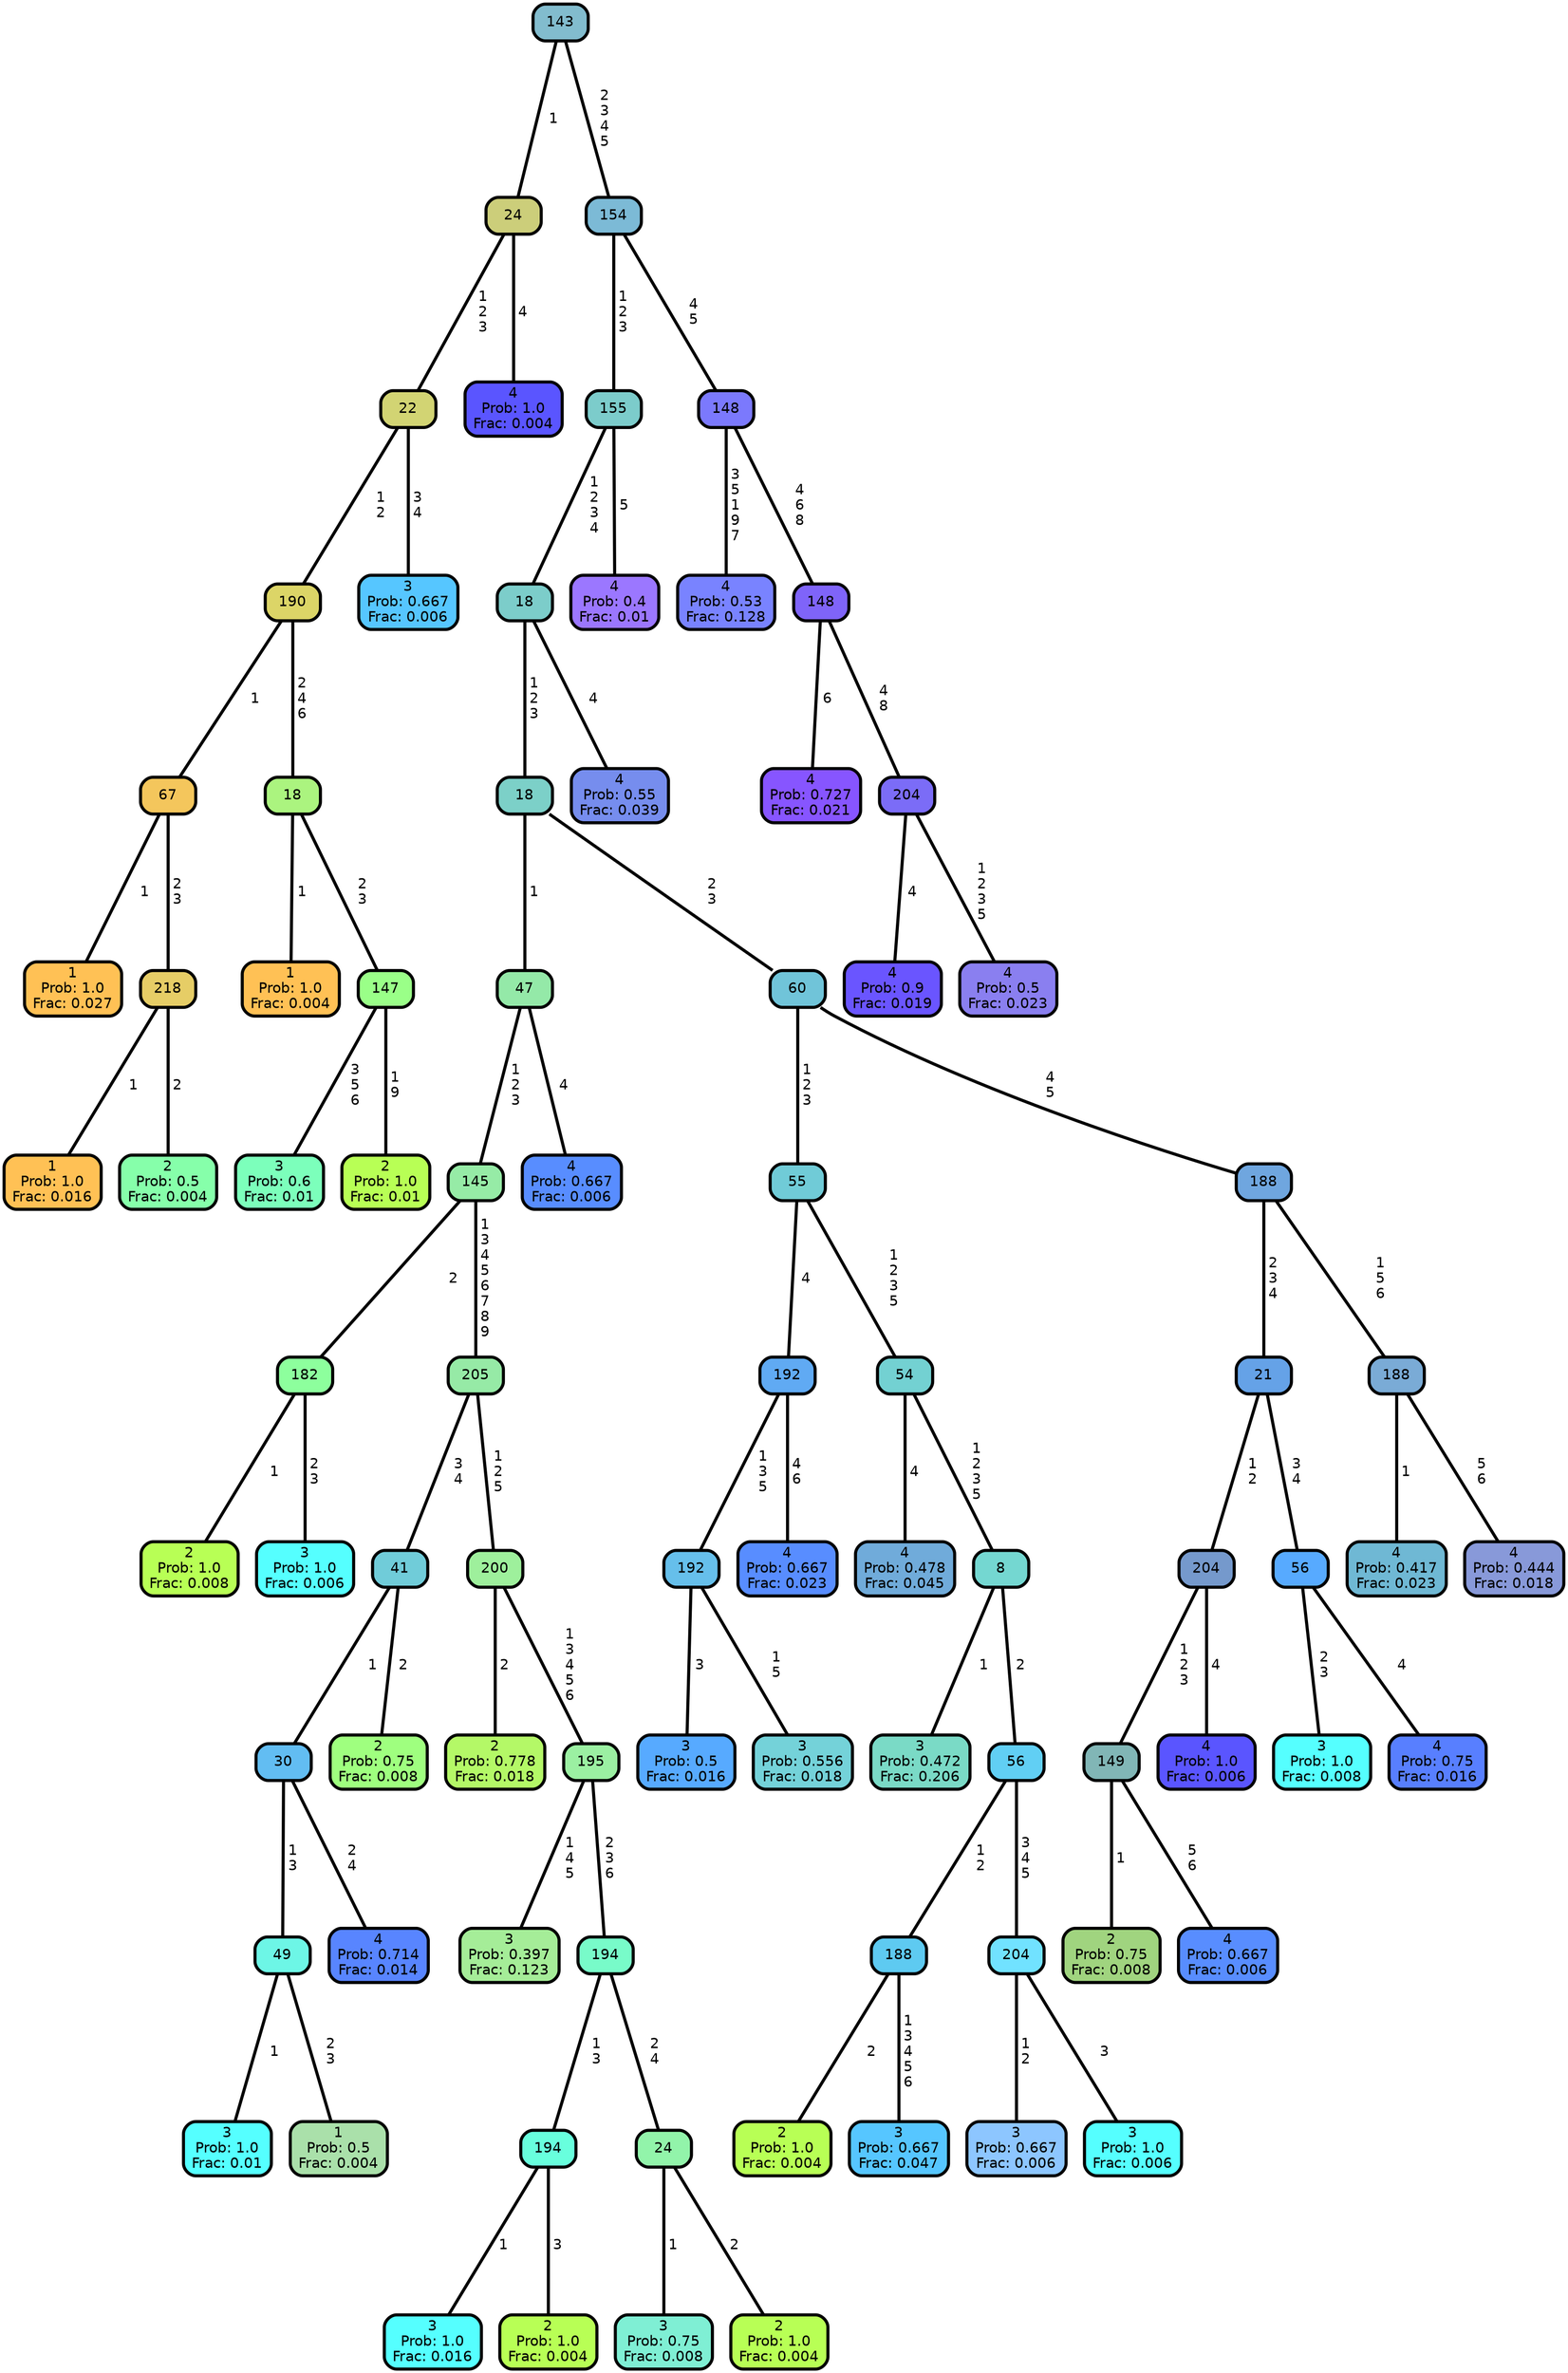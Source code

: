 graph Tree {
node [shape=box, style="filled, rounded",color="black",penwidth="3",fontcolor="black",                 fontname=helvetica] ;
graph [ranksep="0 equally", splines=straight,                 bgcolor=transparent, dpi=200] ;
edge [fontname=helvetica, color=black] ;
0 [label="1
Prob: 1.0
Frac: 0.027", fillcolor="#ffc155"] ;
1 [label="67", fillcolor="#f4c65c"] ;
2 [label="1
Prob: 1.0
Frac: 0.016", fillcolor="#ffc155"] ;
3 [label="218", fillcolor="#e6cd66"] ;
4 [label="2
Prob: 0.5
Frac: 0.004", fillcolor="#86ffaa"] ;
5 [label="190", fillcolor="#dcd567"] ;
6 [label="1
Prob: 1.0
Frac: 0.004", fillcolor="#ffc155"] ;
7 [label="18", fillcolor="#abf47f"] ;
8 [label="3
Prob: 0.6
Frac: 0.01", fillcolor="#7cffbb"] ;
9 [label="147", fillcolor="#9aff88"] ;
10 [label="2
Prob: 1.0
Frac: 0.01", fillcolor="#b8ff55"] ;
11 [label="22", fillcolor="#d2d473"] ;
12 [label="3
Prob: 0.667
Frac: 0.006", fillcolor="#56c6ff"] ;
13 [label="24", fillcolor="#ccce7a"] ;
14 [label="4
Prob: 1.0
Frac: 0.004", fillcolor="#5a55ff"] ;
15 [label="143", fillcolor="#82bcce"] ;
16 [label="2
Prob: 1.0
Frac: 0.008", fillcolor="#b8ff55"] ;
17 [label="182", fillcolor="#8dff9d"] ;
18 [label="3
Prob: 1.0
Frac: 0.006", fillcolor="#55ffff"] ;
19 [label="145", fillcolor="#96eba6"] ;
20 [label="3
Prob: 1.0
Frac: 0.01", fillcolor="#55ffff"] ;
21 [label="49", fillcolor="#6df6e6"] ;
22 [label="1
Prob: 0.5
Frac: 0.004", fillcolor="#aae0aa"] ;
23 [label="30", fillcolor="#62bdf2"] ;
24 [label="4
Prob: 0.714
Frac: 0.014", fillcolor="#5885ff"] ;
25 [label="41", fillcolor="#70ccd9"] ;
26 [label="2
Prob: 0.75
Frac: 0.008", fillcolor="#9fff7f"] ;
27 [label="205", fillcolor="#96eaa6"] ;
28 [label="2
Prob: 0.778
Frac: 0.018", fillcolor="#b4f867"] ;
29 [label="200", fillcolor="#9ef09c"] ;
30 [label="3
Prob: 0.397
Frac: 0.123", fillcolor="#a5ed98"] ;
31 [label="195", fillcolor="#9bf0a2"] ;
32 [label="3
Prob: 1.0
Frac: 0.016", fillcolor="#55ffff"] ;
33 [label="194", fillcolor="#68ffdd"] ;
34 [label="2
Prob: 1.0
Frac: 0.004", fillcolor="#b8ff55"] ;
35 [label="194", fillcolor="#78fbc9"] ;
36 [label="3
Prob: 0.75
Frac: 0.008", fillcolor="#7fefd4"] ;
37 [label="24", fillcolor="#92f4aa"] ;
38 [label="2
Prob: 1.0
Frac: 0.004", fillcolor="#b8ff55"] ;
39 [label="47", fillcolor="#94e9a8"] ;
40 [label="4
Prob: 0.667
Frac: 0.006", fillcolor="#588dff"] ;
41 [label="18", fillcolor="#7cd0c8"] ;
42 [label="3
Prob: 0.5
Frac: 0.016", fillcolor="#57aaff"] ;
43 [label="192", fillcolor="#66bfeb"] ;
44 [label="3
Prob: 0.556
Frac: 0.018", fillcolor="#74d2d9"] ;
45 [label="192", fillcolor="#60aaf3"] ;
46 [label="4
Prob: 0.667
Frac: 0.023", fillcolor="#588dff"] ;
47 [label="55", fillcolor="#70cbd7"] ;
48 [label="4
Prob: 0.478
Frac: 0.045", fillcolor="#70abda"] ;
49 [label="54", fillcolor="#73d1d2"] ;
50 [label="3
Prob: 0.472
Frac: 0.206", fillcolor="#7adac6"] ;
51 [label="8", fillcolor="#74d7d1"] ;
52 [label="2
Prob: 1.0
Frac: 0.004", fillcolor="#b8ff55"] ;
53 [label="188", fillcolor="#5ecaf1"] ;
54 [label="3
Prob: 0.667
Frac: 0.047", fillcolor="#56c6ff"] ;
55 [label="56", fillcolor="#61cff4"] ;
56 [label="3
Prob: 0.667
Frac: 0.006", fillcolor="#8dc6ff"] ;
57 [label="204", fillcolor="#71e2ff"] ;
58 [label="3
Prob: 1.0
Frac: 0.006", fillcolor="#55ffff"] ;
59 [label="60", fillcolor="#70c4d9"] ;
60 [label="2
Prob: 0.75
Frac: 0.008", fillcolor="#a0d47f"] ;
61 [label="149", fillcolor="#81b6b6"] ;
62 [label="4
Prob: 0.667
Frac: 0.006", fillcolor="#588dff"] ;
63 [label="204", fillcolor="#7599cc"] ;
64 [label="4
Prob: 1.0
Frac: 0.006", fillcolor="#5a55ff"] ;
65 [label="21", fillcolor="#65a2e7"] ;
66 [label="3
Prob: 1.0
Frac: 0.008", fillcolor="#55ffff"] ;
67 [label="56", fillcolor="#57aaff"] ;
68 [label="4
Prob: 0.75
Frac: 0.016", fillcolor="#587fff"] ;
69 [label="188", fillcolor="#6fa6df"] ;
70 [label="4
Prob: 0.417
Frac: 0.023", fillcolor="#6fb8d4"] ;
71 [label="188", fillcolor="#7aabd6"] ;
72 [label="4
Prob: 0.444
Frac: 0.018", fillcolor="#8899d9"] ;
73 [label="18", fillcolor="#7ccdca"] ;
74 [label="4
Prob: 0.55
Frac: 0.039", fillcolor="#768dee"] ;
75 [label="155", fillcolor="#7ccccb"] ;
76 [label="4
Prob: 0.4
Frac: 0.01", fillcolor="#9b77ff"] ;
77 [label="154", fillcolor="#7cbad6"] ;
78 [label="4
Prob: 0.53
Frac: 0.128", fillcolor="#7983ff"] ;
79 [label="148", fillcolor="#7b79fd"] ;
80 [label="4
Prob: 0.727
Frac: 0.021", fillcolor="#8755ff"] ;
81 [label="148", fillcolor="#7f64f9"] ;
82 [label="4
Prob: 0.9
Frac: 0.019", fillcolor="#6a55ff"] ;
83 [label="204", fillcolor="#7b6cf7"] ;
84 [label="4
Prob: 0.5
Frac: 0.023", fillcolor="#8a7ff0"] ;
1 -- 0 [label=" 1",penwidth=3] ;
1 -- 3 [label=" 2\n 3",penwidth=3] ;
3 -- 2 [label=" 1",penwidth=3] ;
3 -- 4 [label=" 2",penwidth=3] ;
5 -- 1 [label=" 1",penwidth=3] ;
5 -- 7 [label=" 2\n 4\n 6",penwidth=3] ;
7 -- 6 [label=" 1",penwidth=3] ;
7 -- 9 [label=" 2\n 3",penwidth=3] ;
9 -- 8 [label=" 3\n 5\n 6",penwidth=3] ;
9 -- 10 [label=" 1\n 9",penwidth=3] ;
11 -- 5 [label=" 1\n 2",penwidth=3] ;
11 -- 12 [label=" 3\n 4",penwidth=3] ;
13 -- 11 [label=" 1\n 2\n 3",penwidth=3] ;
13 -- 14 [label=" 4",penwidth=3] ;
15 -- 13 [label=" 1",penwidth=3] ;
15 -- 77 [label=" 2\n 3\n 4\n 5",penwidth=3] ;
17 -- 16 [label=" 1",penwidth=3] ;
17 -- 18 [label=" 2\n 3",penwidth=3] ;
19 -- 17 [label=" 2",penwidth=3] ;
19 -- 27 [label=" 1\n 3\n 4\n 5\n 6\n 7\n 8\n 9",penwidth=3] ;
21 -- 20 [label=" 1",penwidth=3] ;
21 -- 22 [label=" 2\n 3",penwidth=3] ;
23 -- 21 [label=" 1\n 3",penwidth=3] ;
23 -- 24 [label=" 2\n 4",penwidth=3] ;
25 -- 23 [label=" 1",penwidth=3] ;
25 -- 26 [label=" 2",penwidth=3] ;
27 -- 25 [label=" 3\n 4",penwidth=3] ;
27 -- 29 [label=" 1\n 2\n 5",penwidth=3] ;
29 -- 28 [label=" 2",penwidth=3] ;
29 -- 31 [label=" 1\n 3\n 4\n 5\n 6",penwidth=3] ;
31 -- 30 [label=" 1\n 4\n 5",penwidth=3] ;
31 -- 35 [label=" 2\n 3\n 6",penwidth=3] ;
33 -- 32 [label=" 1",penwidth=3] ;
33 -- 34 [label=" 3",penwidth=3] ;
35 -- 33 [label=" 1\n 3",penwidth=3] ;
35 -- 37 [label=" 2\n 4",penwidth=3] ;
37 -- 36 [label=" 1",penwidth=3] ;
37 -- 38 [label=" 2",penwidth=3] ;
39 -- 19 [label=" 1\n 2\n 3",penwidth=3] ;
39 -- 40 [label=" 4",penwidth=3] ;
41 -- 39 [label=" 1",penwidth=3] ;
41 -- 59 [label=" 2\n 3",penwidth=3] ;
43 -- 42 [label=" 3",penwidth=3] ;
43 -- 44 [label=" 1\n 5",penwidth=3] ;
45 -- 43 [label=" 1\n 3\n 5",penwidth=3] ;
45 -- 46 [label=" 4\n 6",penwidth=3] ;
47 -- 45 [label=" 4",penwidth=3] ;
47 -- 49 [label=" 1\n 2\n 3\n 5",penwidth=3] ;
49 -- 48 [label=" 4",penwidth=3] ;
49 -- 51 [label=" 1\n 2\n 3\n 5",penwidth=3] ;
51 -- 50 [label=" 1",penwidth=3] ;
51 -- 55 [label=" 2",penwidth=3] ;
53 -- 52 [label=" 2",penwidth=3] ;
53 -- 54 [label=" 1\n 3\n 4\n 5\n 6",penwidth=3] ;
55 -- 53 [label=" 1\n 2",penwidth=3] ;
55 -- 57 [label=" 3\n 4\n 5",penwidth=3] ;
57 -- 56 [label=" 1\n 2",penwidth=3] ;
57 -- 58 [label=" 3",penwidth=3] ;
59 -- 47 [label=" 1\n 2\n 3",penwidth=3] ;
59 -- 69 [label=" 4\n 5",penwidth=3] ;
61 -- 60 [label=" 1",penwidth=3] ;
61 -- 62 [label=" 5\n 6",penwidth=3] ;
63 -- 61 [label=" 1\n 2\n 3",penwidth=3] ;
63 -- 64 [label=" 4",penwidth=3] ;
65 -- 63 [label=" 1\n 2",penwidth=3] ;
65 -- 67 [label=" 3\n 4",penwidth=3] ;
67 -- 66 [label=" 2\n 3",penwidth=3] ;
67 -- 68 [label=" 4",penwidth=3] ;
69 -- 65 [label=" 2\n 3\n 4",penwidth=3] ;
69 -- 71 [label=" 1\n 5\n 6",penwidth=3] ;
71 -- 70 [label=" 1",penwidth=3] ;
71 -- 72 [label=" 5\n 6",penwidth=3] ;
73 -- 41 [label=" 1\n 2\n 3",penwidth=3] ;
73 -- 74 [label=" 4",penwidth=3] ;
75 -- 73 [label=" 1\n 2\n 3\n 4",penwidth=3] ;
75 -- 76 [label=" 5",penwidth=3] ;
77 -- 75 [label=" 1\n 2\n 3",penwidth=3] ;
77 -- 79 [label=" 4\n 5",penwidth=3] ;
79 -- 78 [label=" 3\n 5\n 1\n 9\n 7",penwidth=3] ;
79 -- 81 [label=" 4\n 6\n 8",penwidth=3] ;
81 -- 80 [label=" 6",penwidth=3] ;
81 -- 83 [label=" 4\n 8",penwidth=3] ;
83 -- 82 [label=" 4",penwidth=3] ;
83 -- 84 [label=" 1\n 2\n 3\n 5",penwidth=3] ;
{rank = same;}}
